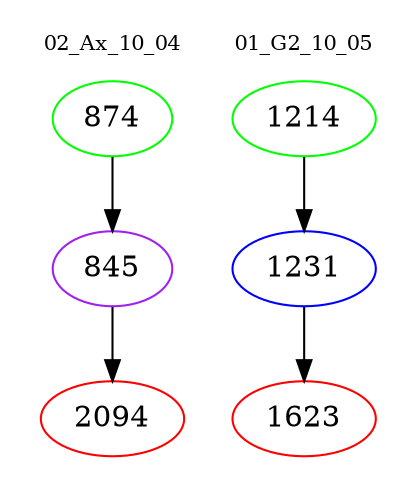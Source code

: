 digraph{
subgraph cluster_0 {
color = white
label = "02_Ax_10_04";
fontsize=10;
T0_874 [label="874", color="green"]
T0_874 -> T0_845 [color="black"]
T0_845 [label="845", color="purple"]
T0_845 -> T0_2094 [color="black"]
T0_2094 [label="2094", color="red"]
}
subgraph cluster_1 {
color = white
label = "01_G2_10_05";
fontsize=10;
T1_1214 [label="1214", color="green"]
T1_1214 -> T1_1231 [color="black"]
T1_1231 [label="1231", color="blue"]
T1_1231 -> T1_1623 [color="black"]
T1_1623 [label="1623", color="red"]
}
}
